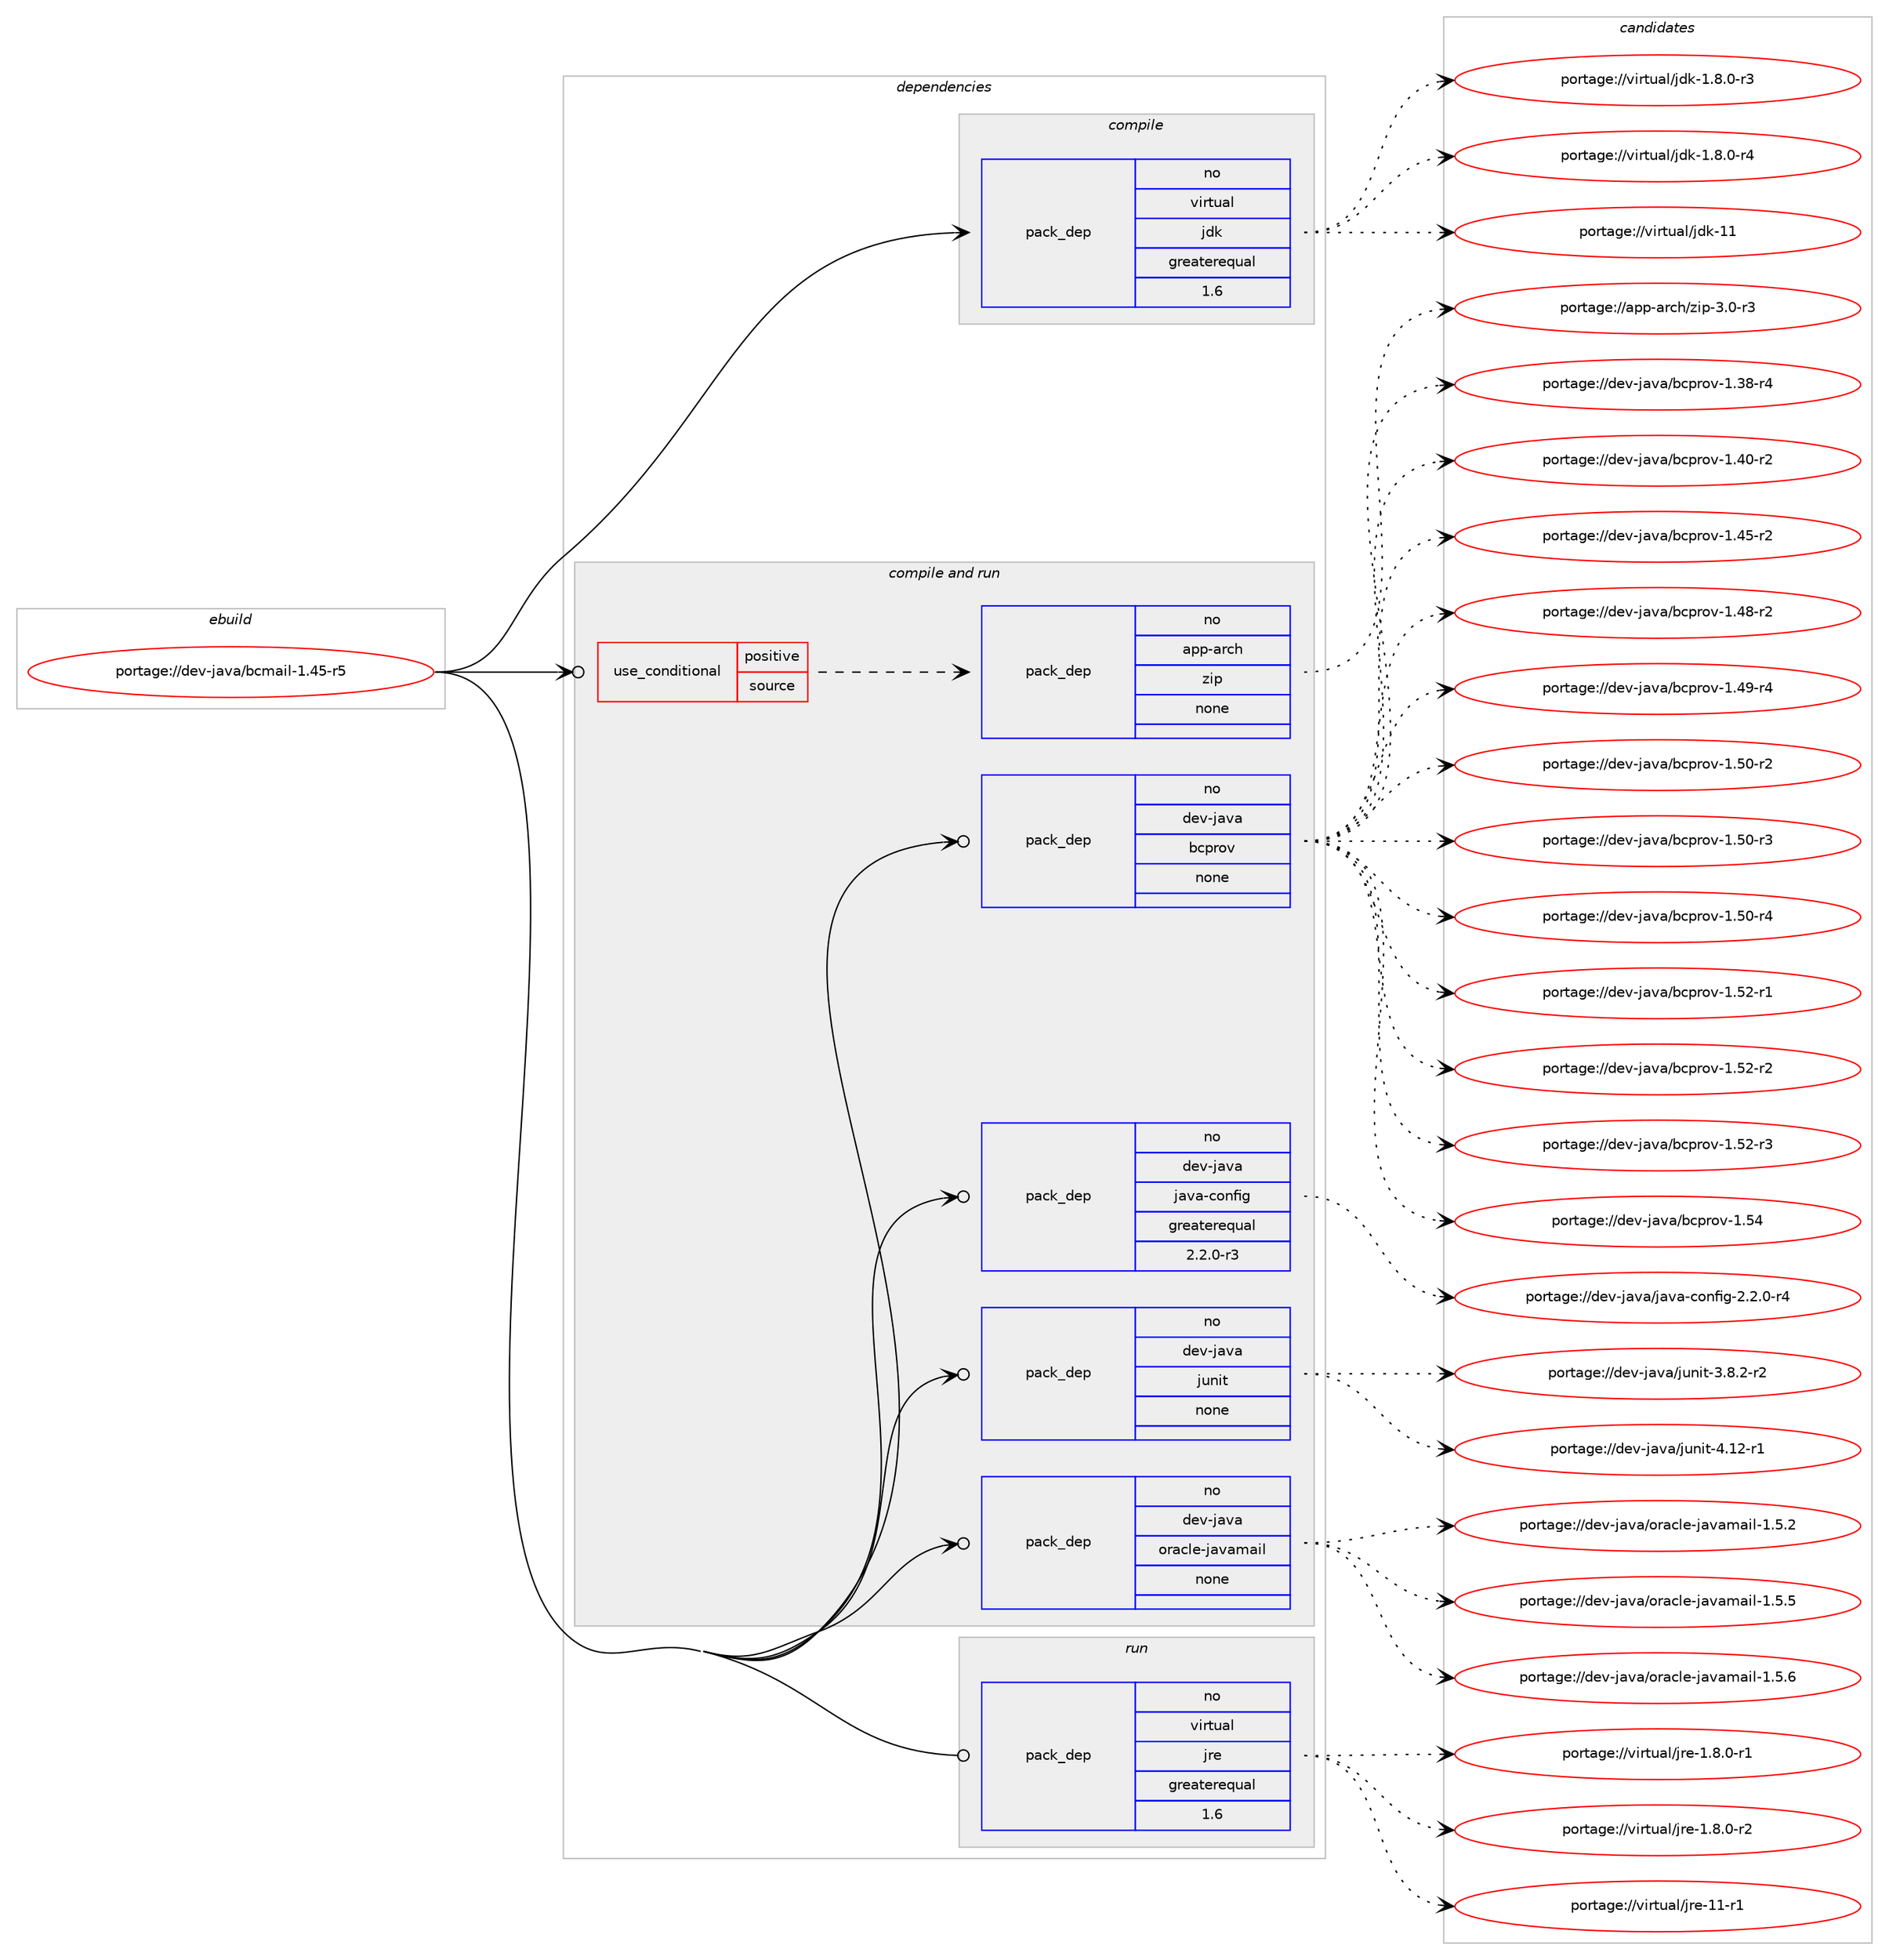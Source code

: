 digraph prolog {

# *************
# Graph options
# *************

newrank=true;
concentrate=true;
compound=true;
graph [rankdir=LR,fontname=Helvetica,fontsize=10,ranksep=1.5];#, ranksep=2.5, nodesep=0.2];
edge  [arrowhead=vee];
node  [fontname=Helvetica,fontsize=10];

# **********
# The ebuild
# **********

subgraph cluster_leftcol {
color=gray;
rank=same;
label=<<i>ebuild</i>>;
id [label="portage://dev-java/bcmail-1.45-r5", color=red, width=4, href="../dev-java/bcmail-1.45-r5.svg"];
}

# ****************
# The dependencies
# ****************

subgraph cluster_midcol {
color=gray;
label=<<i>dependencies</i>>;
subgraph cluster_compile {
fillcolor="#eeeeee";
style=filled;
label=<<i>compile</i>>;
subgraph pack65873 {
dependency86611 [label=<<TABLE BORDER="0" CELLBORDER="1" CELLSPACING="0" CELLPADDING="4" WIDTH="220"><TR><TD ROWSPAN="6" CELLPADDING="30">pack_dep</TD></TR><TR><TD WIDTH="110">no</TD></TR><TR><TD>virtual</TD></TR><TR><TD>jdk</TD></TR><TR><TD>greaterequal</TD></TR><TR><TD>1.6</TD></TR></TABLE>>, shape=none, color=blue];
}
id:e -> dependency86611:w [weight=20,style="solid",arrowhead="vee"];
}
subgraph cluster_compileandrun {
fillcolor="#eeeeee";
style=filled;
label=<<i>compile and run</i>>;
subgraph cond18029 {
dependency86612 [label=<<TABLE BORDER="0" CELLBORDER="1" CELLSPACING="0" CELLPADDING="4"><TR><TD ROWSPAN="3" CELLPADDING="10">use_conditional</TD></TR><TR><TD>positive</TD></TR><TR><TD>source</TD></TR></TABLE>>, shape=none, color=red];
subgraph pack65874 {
dependency86613 [label=<<TABLE BORDER="0" CELLBORDER="1" CELLSPACING="0" CELLPADDING="4" WIDTH="220"><TR><TD ROWSPAN="6" CELLPADDING="30">pack_dep</TD></TR><TR><TD WIDTH="110">no</TD></TR><TR><TD>app-arch</TD></TR><TR><TD>zip</TD></TR><TR><TD>none</TD></TR><TR><TD></TD></TR></TABLE>>, shape=none, color=blue];
}
dependency86612:e -> dependency86613:w [weight=20,style="dashed",arrowhead="vee"];
}
id:e -> dependency86612:w [weight=20,style="solid",arrowhead="odotvee"];
subgraph pack65875 {
dependency86614 [label=<<TABLE BORDER="0" CELLBORDER="1" CELLSPACING="0" CELLPADDING="4" WIDTH="220"><TR><TD ROWSPAN="6" CELLPADDING="30">pack_dep</TD></TR><TR><TD WIDTH="110">no</TD></TR><TR><TD>dev-java</TD></TR><TR><TD>bcprov</TD></TR><TR><TD>none</TD></TR><TR><TD></TD></TR></TABLE>>, shape=none, color=blue];
}
id:e -> dependency86614:w [weight=20,style="solid",arrowhead="odotvee"];
subgraph pack65876 {
dependency86615 [label=<<TABLE BORDER="0" CELLBORDER="1" CELLSPACING="0" CELLPADDING="4" WIDTH="220"><TR><TD ROWSPAN="6" CELLPADDING="30">pack_dep</TD></TR><TR><TD WIDTH="110">no</TD></TR><TR><TD>dev-java</TD></TR><TR><TD>java-config</TD></TR><TR><TD>greaterequal</TD></TR><TR><TD>2.2.0-r3</TD></TR></TABLE>>, shape=none, color=blue];
}
id:e -> dependency86615:w [weight=20,style="solid",arrowhead="odotvee"];
subgraph pack65877 {
dependency86616 [label=<<TABLE BORDER="0" CELLBORDER="1" CELLSPACING="0" CELLPADDING="4" WIDTH="220"><TR><TD ROWSPAN="6" CELLPADDING="30">pack_dep</TD></TR><TR><TD WIDTH="110">no</TD></TR><TR><TD>dev-java</TD></TR><TR><TD>junit</TD></TR><TR><TD>none</TD></TR><TR><TD></TD></TR></TABLE>>, shape=none, color=blue];
}
id:e -> dependency86616:w [weight=20,style="solid",arrowhead="odotvee"];
subgraph pack65878 {
dependency86617 [label=<<TABLE BORDER="0" CELLBORDER="1" CELLSPACING="0" CELLPADDING="4" WIDTH="220"><TR><TD ROWSPAN="6" CELLPADDING="30">pack_dep</TD></TR><TR><TD WIDTH="110">no</TD></TR><TR><TD>dev-java</TD></TR><TR><TD>oracle-javamail</TD></TR><TR><TD>none</TD></TR><TR><TD></TD></TR></TABLE>>, shape=none, color=blue];
}
id:e -> dependency86617:w [weight=20,style="solid",arrowhead="odotvee"];
}
subgraph cluster_run {
fillcolor="#eeeeee";
style=filled;
label=<<i>run</i>>;
subgraph pack65879 {
dependency86618 [label=<<TABLE BORDER="0" CELLBORDER="1" CELLSPACING="0" CELLPADDING="4" WIDTH="220"><TR><TD ROWSPAN="6" CELLPADDING="30">pack_dep</TD></TR><TR><TD WIDTH="110">no</TD></TR><TR><TD>virtual</TD></TR><TR><TD>jre</TD></TR><TR><TD>greaterequal</TD></TR><TR><TD>1.6</TD></TR></TABLE>>, shape=none, color=blue];
}
id:e -> dependency86618:w [weight=20,style="solid",arrowhead="odot"];
}
}

# **************
# The candidates
# **************

subgraph cluster_choices {
rank=same;
color=gray;
label=<<i>candidates</i>>;

subgraph choice65873 {
color=black;
nodesep=1;
choiceportage11810511411611797108471061001074549465646484511451 [label="portage://virtual/jdk-1.8.0-r3", color=red, width=4,href="../virtual/jdk-1.8.0-r3.svg"];
choiceportage11810511411611797108471061001074549465646484511452 [label="portage://virtual/jdk-1.8.0-r4", color=red, width=4,href="../virtual/jdk-1.8.0-r4.svg"];
choiceportage1181051141161179710847106100107454949 [label="portage://virtual/jdk-11", color=red, width=4,href="../virtual/jdk-11.svg"];
dependency86611:e -> choiceportage11810511411611797108471061001074549465646484511451:w [style=dotted,weight="100"];
dependency86611:e -> choiceportage11810511411611797108471061001074549465646484511452:w [style=dotted,weight="100"];
dependency86611:e -> choiceportage1181051141161179710847106100107454949:w [style=dotted,weight="100"];
}
subgraph choice65874 {
color=black;
nodesep=1;
choiceportage9711211245971149910447122105112455146484511451 [label="portage://app-arch/zip-3.0-r3", color=red, width=4,href="../app-arch/zip-3.0-r3.svg"];
dependency86613:e -> choiceportage9711211245971149910447122105112455146484511451:w [style=dotted,weight="100"];
}
subgraph choice65875 {
color=black;
nodesep=1;
choiceportage10010111845106971189747989911211411111845494651564511452 [label="portage://dev-java/bcprov-1.38-r4", color=red, width=4,href="../dev-java/bcprov-1.38-r4.svg"];
choiceportage10010111845106971189747989911211411111845494652484511450 [label="portage://dev-java/bcprov-1.40-r2", color=red, width=4,href="../dev-java/bcprov-1.40-r2.svg"];
choiceportage10010111845106971189747989911211411111845494652534511450 [label="portage://dev-java/bcprov-1.45-r2", color=red, width=4,href="../dev-java/bcprov-1.45-r2.svg"];
choiceportage10010111845106971189747989911211411111845494652564511450 [label="portage://dev-java/bcprov-1.48-r2", color=red, width=4,href="../dev-java/bcprov-1.48-r2.svg"];
choiceportage10010111845106971189747989911211411111845494652574511452 [label="portage://dev-java/bcprov-1.49-r4", color=red, width=4,href="../dev-java/bcprov-1.49-r4.svg"];
choiceportage10010111845106971189747989911211411111845494653484511450 [label="portage://dev-java/bcprov-1.50-r2", color=red, width=4,href="../dev-java/bcprov-1.50-r2.svg"];
choiceportage10010111845106971189747989911211411111845494653484511451 [label="portage://dev-java/bcprov-1.50-r3", color=red, width=4,href="../dev-java/bcprov-1.50-r3.svg"];
choiceportage10010111845106971189747989911211411111845494653484511452 [label="portage://dev-java/bcprov-1.50-r4", color=red, width=4,href="../dev-java/bcprov-1.50-r4.svg"];
choiceportage10010111845106971189747989911211411111845494653504511449 [label="portage://dev-java/bcprov-1.52-r1", color=red, width=4,href="../dev-java/bcprov-1.52-r1.svg"];
choiceportage10010111845106971189747989911211411111845494653504511450 [label="portage://dev-java/bcprov-1.52-r2", color=red, width=4,href="../dev-java/bcprov-1.52-r2.svg"];
choiceportage10010111845106971189747989911211411111845494653504511451 [label="portage://dev-java/bcprov-1.52-r3", color=red, width=4,href="../dev-java/bcprov-1.52-r3.svg"];
choiceportage1001011184510697118974798991121141111184549465352 [label="portage://dev-java/bcprov-1.54", color=red, width=4,href="../dev-java/bcprov-1.54.svg"];
dependency86614:e -> choiceportage10010111845106971189747989911211411111845494651564511452:w [style=dotted,weight="100"];
dependency86614:e -> choiceportage10010111845106971189747989911211411111845494652484511450:w [style=dotted,weight="100"];
dependency86614:e -> choiceportage10010111845106971189747989911211411111845494652534511450:w [style=dotted,weight="100"];
dependency86614:e -> choiceportage10010111845106971189747989911211411111845494652564511450:w [style=dotted,weight="100"];
dependency86614:e -> choiceportage10010111845106971189747989911211411111845494652574511452:w [style=dotted,weight="100"];
dependency86614:e -> choiceportage10010111845106971189747989911211411111845494653484511450:w [style=dotted,weight="100"];
dependency86614:e -> choiceportage10010111845106971189747989911211411111845494653484511451:w [style=dotted,weight="100"];
dependency86614:e -> choiceportage10010111845106971189747989911211411111845494653484511452:w [style=dotted,weight="100"];
dependency86614:e -> choiceportage10010111845106971189747989911211411111845494653504511449:w [style=dotted,weight="100"];
dependency86614:e -> choiceportage10010111845106971189747989911211411111845494653504511450:w [style=dotted,weight="100"];
dependency86614:e -> choiceportage10010111845106971189747989911211411111845494653504511451:w [style=dotted,weight="100"];
dependency86614:e -> choiceportage1001011184510697118974798991121141111184549465352:w [style=dotted,weight="100"];
}
subgraph choice65876 {
color=black;
nodesep=1;
choiceportage10010111845106971189747106971189745991111101021051034550465046484511452 [label="portage://dev-java/java-config-2.2.0-r4", color=red, width=4,href="../dev-java/java-config-2.2.0-r4.svg"];
dependency86615:e -> choiceportage10010111845106971189747106971189745991111101021051034550465046484511452:w [style=dotted,weight="100"];
}
subgraph choice65877 {
color=black;
nodesep=1;
choiceportage100101118451069711897471061171101051164551465646504511450 [label="portage://dev-java/junit-3.8.2-r2", color=red, width=4,href="../dev-java/junit-3.8.2-r2.svg"];
choiceportage1001011184510697118974710611711010511645524649504511449 [label="portage://dev-java/junit-4.12-r1", color=red, width=4,href="../dev-java/junit-4.12-r1.svg"];
dependency86616:e -> choiceportage100101118451069711897471061171101051164551465646504511450:w [style=dotted,weight="100"];
dependency86616:e -> choiceportage1001011184510697118974710611711010511645524649504511449:w [style=dotted,weight="100"];
}
subgraph choice65878 {
color=black;
nodesep=1;
choiceportage10010111845106971189747111114979910810145106971189710997105108454946534650 [label="portage://dev-java/oracle-javamail-1.5.2", color=red, width=4,href="../dev-java/oracle-javamail-1.5.2.svg"];
choiceportage10010111845106971189747111114979910810145106971189710997105108454946534653 [label="portage://dev-java/oracle-javamail-1.5.5", color=red, width=4,href="../dev-java/oracle-javamail-1.5.5.svg"];
choiceportage10010111845106971189747111114979910810145106971189710997105108454946534654 [label="portage://dev-java/oracle-javamail-1.5.6", color=red, width=4,href="../dev-java/oracle-javamail-1.5.6.svg"];
dependency86617:e -> choiceportage10010111845106971189747111114979910810145106971189710997105108454946534650:w [style=dotted,weight="100"];
dependency86617:e -> choiceportage10010111845106971189747111114979910810145106971189710997105108454946534653:w [style=dotted,weight="100"];
dependency86617:e -> choiceportage10010111845106971189747111114979910810145106971189710997105108454946534654:w [style=dotted,weight="100"];
}
subgraph choice65879 {
color=black;
nodesep=1;
choiceportage11810511411611797108471061141014549465646484511449 [label="portage://virtual/jre-1.8.0-r1", color=red, width=4,href="../virtual/jre-1.8.0-r1.svg"];
choiceportage11810511411611797108471061141014549465646484511450 [label="portage://virtual/jre-1.8.0-r2", color=red, width=4,href="../virtual/jre-1.8.0-r2.svg"];
choiceportage11810511411611797108471061141014549494511449 [label="portage://virtual/jre-11-r1", color=red, width=4,href="../virtual/jre-11-r1.svg"];
dependency86618:e -> choiceportage11810511411611797108471061141014549465646484511449:w [style=dotted,weight="100"];
dependency86618:e -> choiceportage11810511411611797108471061141014549465646484511450:w [style=dotted,weight="100"];
dependency86618:e -> choiceportage11810511411611797108471061141014549494511449:w [style=dotted,weight="100"];
}
}

}

